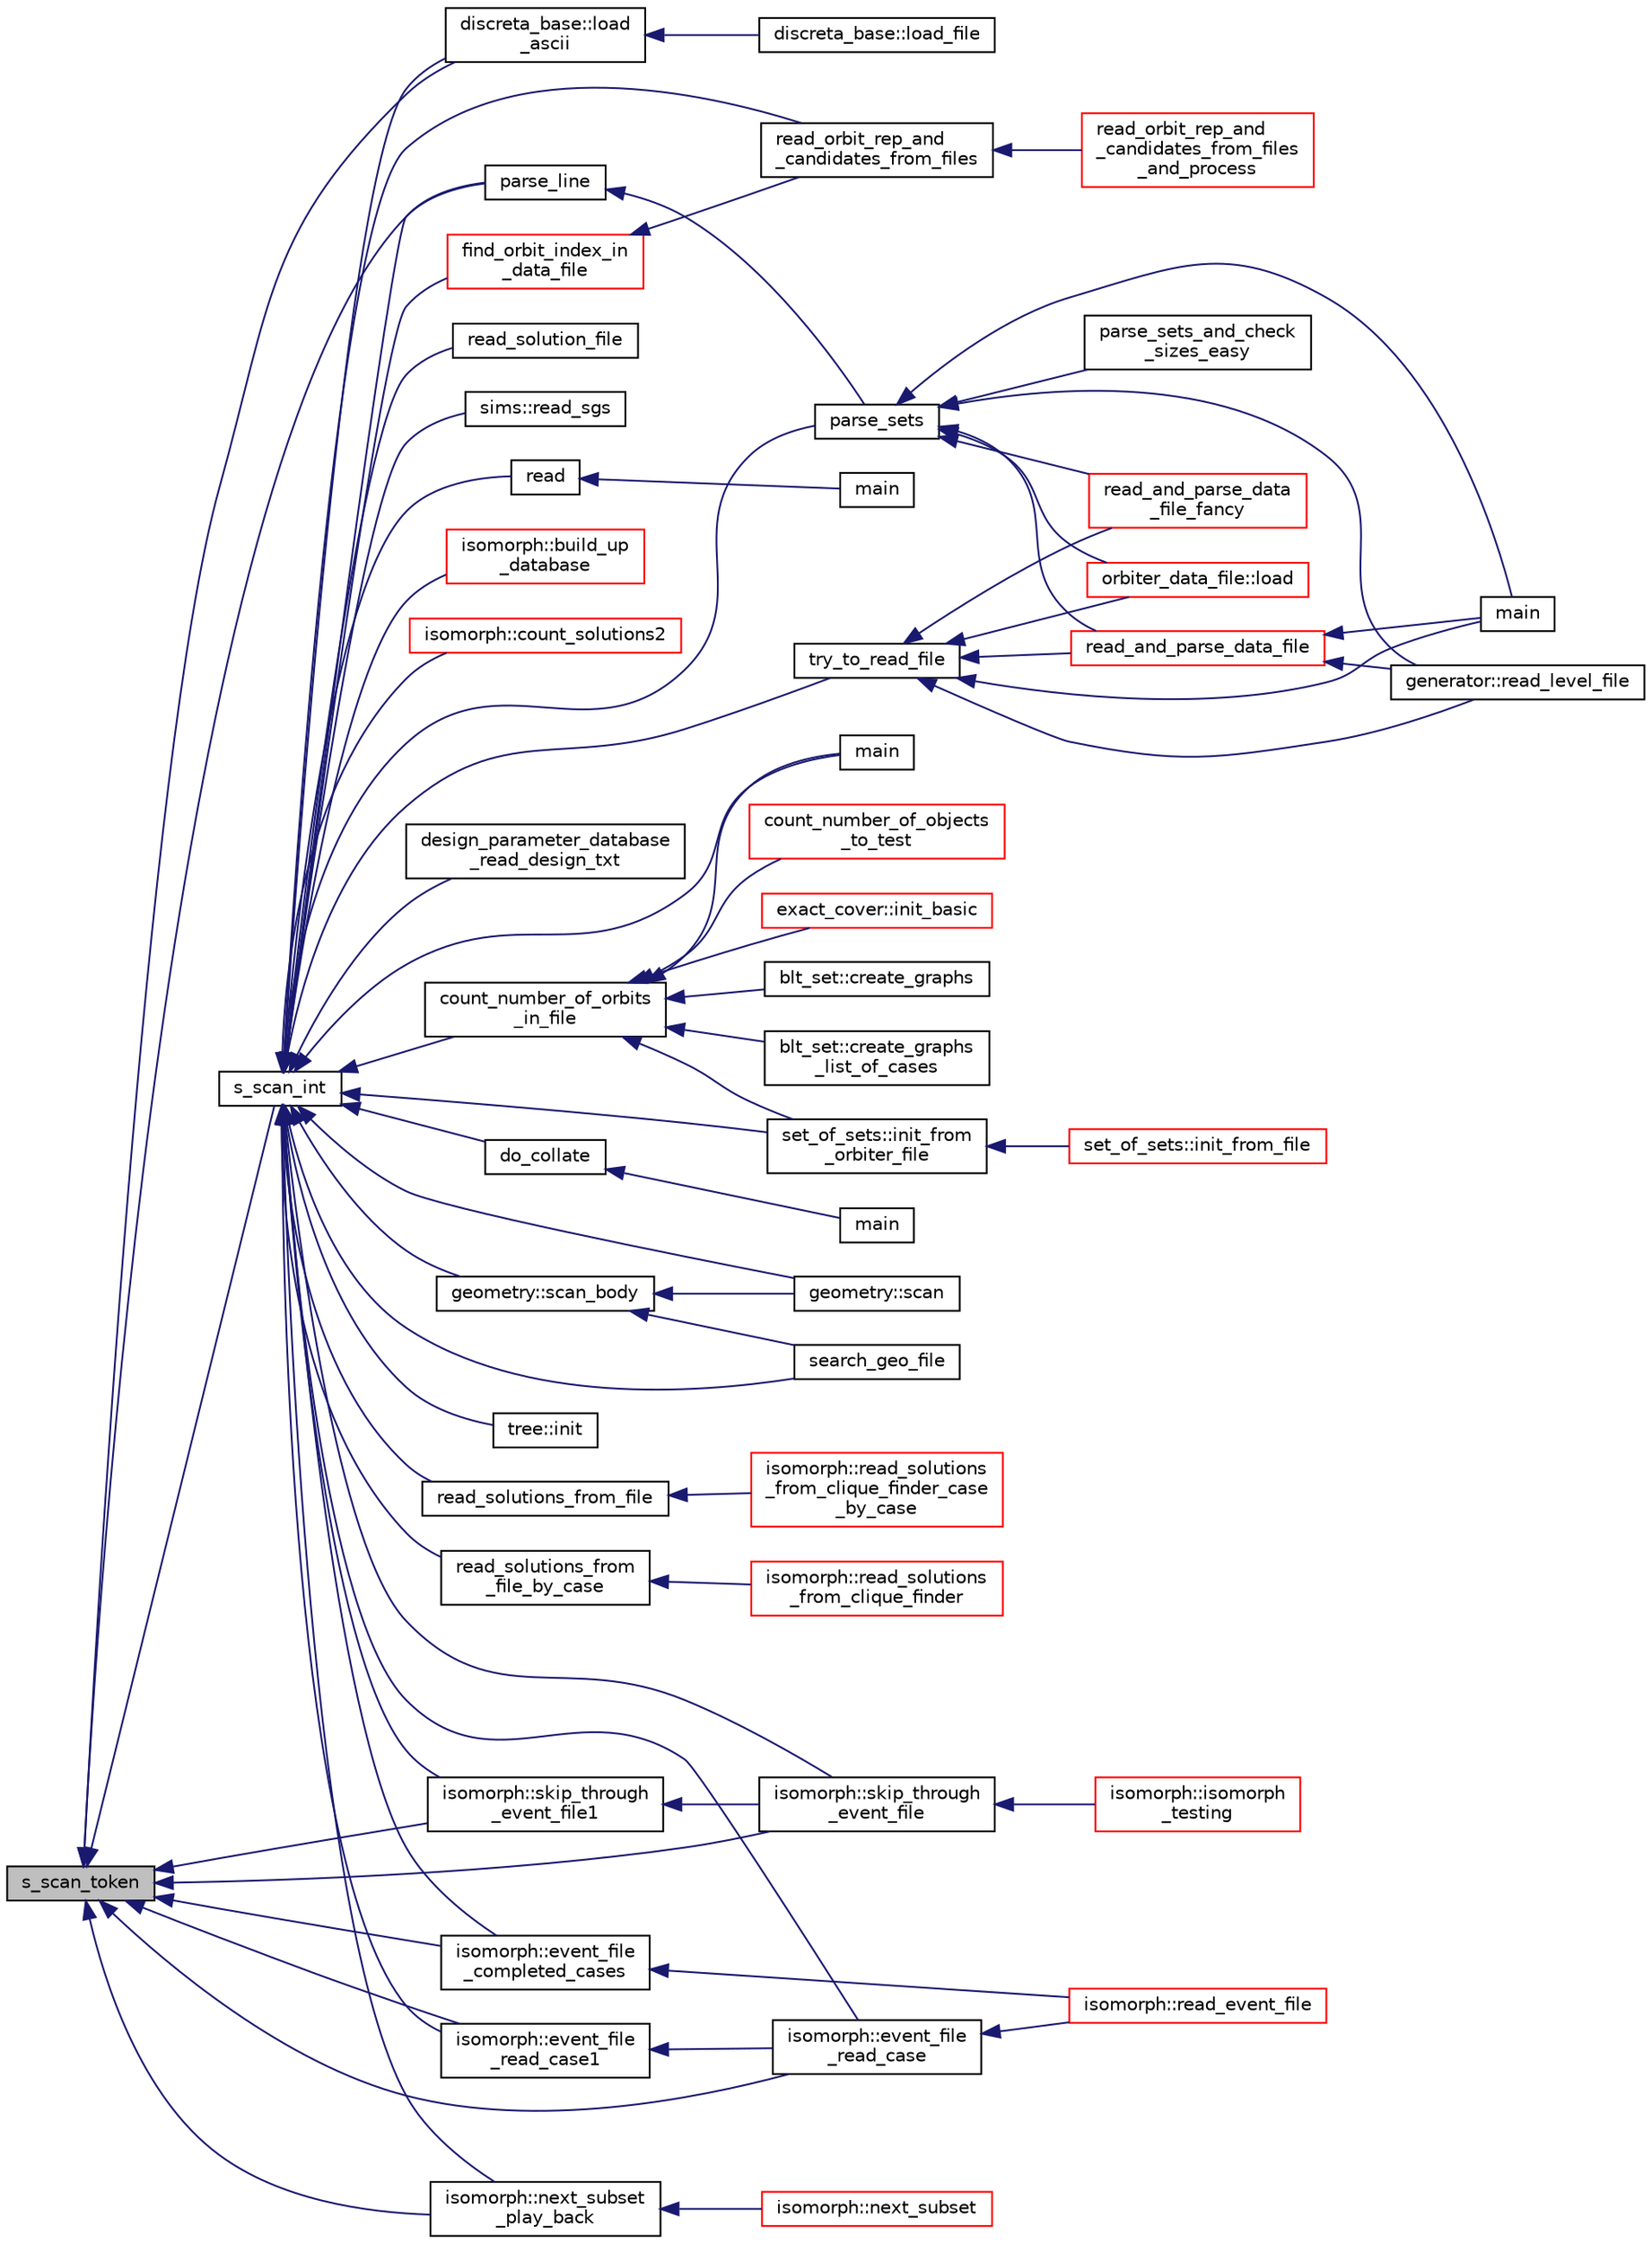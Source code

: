 digraph "s_scan_token"
{
  edge [fontname="Helvetica",fontsize="10",labelfontname="Helvetica",labelfontsize="10"];
  node [fontname="Helvetica",fontsize="10",shape=record];
  rankdir="LR";
  Node7536 [label="s_scan_token",height=0.2,width=0.4,color="black", fillcolor="grey75", style="filled", fontcolor="black"];
  Node7536 -> Node7537 [dir="back",color="midnightblue",fontsize="10",style="solid",fontname="Helvetica"];
  Node7537 [label="discreta_base::load\l_ascii",height=0.2,width=0.4,color="black", fillcolor="white", style="filled",URL="$d7/d71/classdiscreta__base.html#a48d7769e2b58ee14dca23bff7bb24fc4"];
  Node7537 -> Node7538 [dir="back",color="midnightblue",fontsize="10",style="solid",fontname="Helvetica"];
  Node7538 [label="discreta_base::load_file",height=0.2,width=0.4,color="black", fillcolor="white", style="filled",URL="$d7/d71/classdiscreta__base.html#a73a86b4ef5ef9305667b05003ea1b32e"];
  Node7536 -> Node7539 [dir="back",color="midnightblue",fontsize="10",style="solid",fontname="Helvetica"];
  Node7539 [label="s_scan_int",height=0.2,width=0.4,color="black", fillcolor="white", style="filled",URL="$d4/d74/util_8_c.html#ab43cab8ae063700a2fc82113b69eea5f"];
  Node7539 -> Node7540 [dir="back",color="midnightblue",fontsize="10",style="solid",fontname="Helvetica"];
  Node7540 [label="read",height=0.2,width=0.4,color="black", fillcolor="white", style="filled",URL="$d6/d90/costas_8_c.html#acc0ad4ae49a21a58400e5082ae6bbff3"];
  Node7540 -> Node7541 [dir="back",color="midnightblue",fontsize="10",style="solid",fontname="Helvetica"];
  Node7541 [label="main",height=0.2,width=0.4,color="black", fillcolor="white", style="filled",URL="$d6/d90/costas_8_c.html#a3c04138a5bfe5d72780bb7e82a18e627"];
  Node7539 -> Node7542 [dir="back",color="midnightblue",fontsize="10",style="solid",fontname="Helvetica"];
  Node7542 [label="design_parameter_database\l_read_design_txt",height=0.2,width=0.4,color="black", fillcolor="white", style="filled",URL="$d9/d60/discreta_8h.html#ac12f39c2d57b543c801c36d26f237ac7"];
  Node7539 -> Node7543 [dir="back",color="midnightblue",fontsize="10",style="solid",fontname="Helvetica"];
  Node7543 [label="main",height=0.2,width=0.4,color="black", fillcolor="white", style="filled",URL="$d7/d29/process___p_g_8_c.html#a3c04138a5bfe5d72780bb7e82a18e627"];
  Node7539 -> Node7544 [dir="back",color="midnightblue",fontsize="10",style="solid",fontname="Helvetica"];
  Node7544 [label="do_collate",height=0.2,width=0.4,color="black", fillcolor="white", style="filled",URL="$da/d84/scheduler_8_c.html#a25c4e69df3d752c2cee61cc00db89a9c"];
  Node7544 -> Node7545 [dir="back",color="midnightblue",fontsize="10",style="solid",fontname="Helvetica"];
  Node7545 [label="main",height=0.2,width=0.4,color="black", fillcolor="white", style="filled",URL="$da/d84/scheduler_8_c.html#a3c04138a5bfe5d72780bb7e82a18e627"];
  Node7539 -> Node7537 [dir="back",color="midnightblue",fontsize="10",style="solid",fontname="Helvetica"];
  Node7539 -> Node7546 [dir="back",color="midnightblue",fontsize="10",style="solid",fontname="Helvetica"];
  Node7546 [label="geometry::scan",height=0.2,width=0.4,color="black", fillcolor="white", style="filled",URL="$da/d44/classgeometry.html#ac6f757d1a8855800d3da3fa1e83e812d"];
  Node7539 -> Node7547 [dir="back",color="midnightblue",fontsize="10",style="solid",fontname="Helvetica"];
  Node7547 [label="geometry::scan_body",height=0.2,width=0.4,color="black", fillcolor="white", style="filled",URL="$da/d44/classgeometry.html#a71bc2e3a3f4ca02e8518ab5518a4e0df"];
  Node7547 -> Node7546 [dir="back",color="midnightblue",fontsize="10",style="solid",fontname="Helvetica"];
  Node7547 -> Node7548 [dir="back",color="midnightblue",fontsize="10",style="solid",fontname="Helvetica"];
  Node7548 [label="search_geo_file",height=0.2,width=0.4,color="black", fillcolor="white", style="filled",URL="$d6/d4a/geometry_8_c.html#a11af609febe3a9db20d8236af36928c5"];
  Node7539 -> Node7548 [dir="back",color="midnightblue",fontsize="10",style="solid",fontname="Helvetica"];
  Node7539 -> Node7549 [dir="back",color="midnightblue",fontsize="10",style="solid",fontname="Helvetica"];
  Node7549 [label="set_of_sets::init_from\l_orbiter_file",height=0.2,width=0.4,color="black", fillcolor="white", style="filled",URL="$da/dd6/classset__of__sets.html#a0659335f54a3b9109b4986483b53470b"];
  Node7549 -> Node7550 [dir="back",color="midnightblue",fontsize="10",style="solid",fontname="Helvetica"];
  Node7550 [label="set_of_sets::init_from_file",height=0.2,width=0.4,color="red", fillcolor="white", style="filled",URL="$da/dd6/classset__of__sets.html#af1a1e4d1f577a86ff3a89b70d0f08f16"];
  Node7539 -> Node7555 [dir="back",color="midnightblue",fontsize="10",style="solid",fontname="Helvetica"];
  Node7555 [label="tree::init",height=0.2,width=0.4,color="black", fillcolor="white", style="filled",URL="$d4/d4d/classtree.html#ab4ab2c30e56a517dd960e5d5af2038ca"];
  Node7539 -> Node7556 [dir="back",color="midnightblue",fontsize="10",style="solid",fontname="Helvetica"];
  Node7556 [label="parse_sets",height=0.2,width=0.4,color="black", fillcolor="white", style="filled",URL="$d4/d74/util_8_c.html#a1612628db54b7daaa67b440f2343b240"];
  Node7556 -> Node7557 [dir="back",color="midnightblue",fontsize="10",style="solid",fontname="Helvetica"];
  Node7557 [label="main",height=0.2,width=0.4,color="black", fillcolor="white", style="filled",URL="$df/df4/collect_8_c.html#a3c04138a5bfe5d72780bb7e82a18e627"];
  Node7556 -> Node7558 [dir="back",color="midnightblue",fontsize="10",style="solid",fontname="Helvetica"];
  Node7558 [label="orbiter_data_file::load",height=0.2,width=0.4,color="red", fillcolor="white", style="filled",URL="$dc/dde/classorbiter__data__file.html#a5296d660c596cd3fce81a8f2d26d7d7f"];
  Node7556 -> Node7560 [dir="back",color="midnightblue",fontsize="10",style="solid",fontname="Helvetica"];
  Node7560 [label="read_and_parse_data_file",height=0.2,width=0.4,color="red", fillcolor="white", style="filled",URL="$d4/d74/util_8_c.html#aa4d6668fcc58f40de7a3b75adf1e8af0"];
  Node7560 -> Node7557 [dir="back",color="midnightblue",fontsize="10",style="solid",fontname="Helvetica"];
  Node7560 -> Node7563 [dir="back",color="midnightblue",fontsize="10",style="solid",fontname="Helvetica"];
  Node7563 [label="generator::read_level_file",height=0.2,width=0.4,color="black", fillcolor="white", style="filled",URL="$d7/d73/classgenerator.html#a2f706a252cb52357a8c214972a50c994"];
  Node7556 -> Node7564 [dir="back",color="midnightblue",fontsize="10",style="solid",fontname="Helvetica"];
  Node7564 [label="parse_sets_and_check\l_sizes_easy",height=0.2,width=0.4,color="black", fillcolor="white", style="filled",URL="$d4/d74/util_8_c.html#aa82fe570ec44150c6df25516dc8b78c1"];
  Node7556 -> Node7565 [dir="back",color="midnightblue",fontsize="10",style="solid",fontname="Helvetica"];
  Node7565 [label="read_and_parse_data\l_file_fancy",height=0.2,width=0.4,color="red", fillcolor="white", style="filled",URL="$d4/d74/util_8_c.html#aeb8585c8a2e92cfdfbe73d8995800de8"];
  Node7556 -> Node7563 [dir="back",color="midnightblue",fontsize="10",style="solid",fontname="Helvetica"];
  Node7539 -> Node7573 [dir="back",color="midnightblue",fontsize="10",style="solid",fontname="Helvetica"];
  Node7573 [label="parse_line",height=0.2,width=0.4,color="black", fillcolor="white", style="filled",URL="$d4/d74/util_8_c.html#a19b7001c6d761d06e3aa469ad260c9de"];
  Node7573 -> Node7556 [dir="back",color="midnightblue",fontsize="10",style="solid",fontname="Helvetica"];
  Node7539 -> Node7574 [dir="back",color="midnightblue",fontsize="10",style="solid",fontname="Helvetica"];
  Node7574 [label="count_number_of_orbits\l_in_file",height=0.2,width=0.4,color="black", fillcolor="white", style="filled",URL="$d4/d74/util_8_c.html#a03fc77fe7369425fbd18f3fa587f1af5"];
  Node7574 -> Node7575 [dir="back",color="midnightblue",fontsize="10",style="solid",fontname="Helvetica"];
  Node7575 [label="blt_set::create_graphs",height=0.2,width=0.4,color="black", fillcolor="white", style="filled",URL="$d1/d3d/classblt__set.html#a3f1d4a8ed15875c47b327949f26a4533"];
  Node7574 -> Node7576 [dir="back",color="midnightblue",fontsize="10",style="solid",fontname="Helvetica"];
  Node7576 [label="blt_set::create_graphs\l_list_of_cases",height=0.2,width=0.4,color="black", fillcolor="white", style="filled",URL="$d1/d3d/classblt__set.html#a91ad531d4154bd887182dbd6121476f3"];
  Node7574 -> Node7543 [dir="back",color="midnightblue",fontsize="10",style="solid",fontname="Helvetica"];
  Node7574 -> Node7577 [dir="back",color="midnightblue",fontsize="10",style="solid",fontname="Helvetica"];
  Node7577 [label="count_number_of_objects\l_to_test",height=0.2,width=0.4,color="red", fillcolor="white", style="filled",URL="$d0/de6/projective__space__main_8_c.html#a923a4bce2e1f307455c3d7333ea2e419"];
  Node7574 -> Node7549 [dir="back",color="midnightblue",fontsize="10",style="solid",fontname="Helvetica"];
  Node7574 -> Node7578 [dir="back",color="midnightblue",fontsize="10",style="solid",fontname="Helvetica"];
  Node7578 [label="exact_cover::init_basic",height=0.2,width=0.4,color="red", fillcolor="white", style="filled",URL="$df/d94/classexact__cover.html#a188961cda99906946f33aea0bef3c6ce"];
  Node7539 -> Node7585 [dir="back",color="midnightblue",fontsize="10",style="solid",fontname="Helvetica"];
  Node7585 [label="try_to_read_file",height=0.2,width=0.4,color="black", fillcolor="white", style="filled",URL="$d4/d74/util_8_c.html#a1097b6ad7e39d3771b7e6a2fcb9326e9"];
  Node7585 -> Node7557 [dir="back",color="midnightblue",fontsize="10",style="solid",fontname="Helvetica"];
  Node7585 -> Node7558 [dir="back",color="midnightblue",fontsize="10",style="solid",fontname="Helvetica"];
  Node7585 -> Node7560 [dir="back",color="midnightblue",fontsize="10",style="solid",fontname="Helvetica"];
  Node7585 -> Node7565 [dir="back",color="midnightblue",fontsize="10",style="solid",fontname="Helvetica"];
  Node7585 -> Node7563 [dir="back",color="midnightblue",fontsize="10",style="solid",fontname="Helvetica"];
  Node7539 -> Node7586 [dir="back",color="midnightblue",fontsize="10",style="solid",fontname="Helvetica"];
  Node7586 [label="read_solutions_from_file",height=0.2,width=0.4,color="black", fillcolor="white", style="filled",URL="$d4/d74/util_8_c.html#a726805e3f54c37940c365598b47c26d6"];
  Node7586 -> Node7587 [dir="back",color="midnightblue",fontsize="10",style="solid",fontname="Helvetica"];
  Node7587 [label="isomorph::read_solutions\l_from_clique_finder_case\l_by_case",height=0.2,width=0.4,color="red", fillcolor="white", style="filled",URL="$d3/d5f/classisomorph.html#a65bc5ec528f741a1b01cdd606dfed579"];
  Node7539 -> Node7590 [dir="back",color="midnightblue",fontsize="10",style="solid",fontname="Helvetica"];
  Node7590 [label="read_solutions_from\l_file_by_case",height=0.2,width=0.4,color="black", fillcolor="white", style="filled",URL="$d4/d74/util_8_c.html#a0e4fdb84a9ae414bce77585fc34ace1f"];
  Node7590 -> Node7591 [dir="back",color="midnightblue",fontsize="10",style="solid",fontname="Helvetica"];
  Node7591 [label="isomorph::read_solutions\l_from_clique_finder",height=0.2,width=0.4,color="red", fillcolor="white", style="filled",URL="$d3/d5f/classisomorph.html#a14c4ac27b0d97d338e14ac0d183c5c64"];
  Node7539 -> Node7593 [dir="back",color="midnightblue",fontsize="10",style="solid",fontname="Helvetica"];
  Node7593 [label="read_solution_file",height=0.2,width=0.4,color="black", fillcolor="white", style="filled",URL="$d4/d74/util_8_c.html#aa19610d16546c01524a145fdb3f0daff"];
  Node7539 -> Node7594 [dir="back",color="midnightblue",fontsize="10",style="solid",fontname="Helvetica"];
  Node7594 [label="sims::read_sgs",height=0.2,width=0.4,color="black", fillcolor="white", style="filled",URL="$d9/df3/classsims.html#acc819864b418090e81b8a060cdc384df"];
  Node7539 -> Node7595 [dir="back",color="midnightblue",fontsize="10",style="solid",fontname="Helvetica"];
  Node7595 [label="read_orbit_rep_and\l_candidates_from_files",height=0.2,width=0.4,color="black", fillcolor="white", style="filled",URL="$d3/d35/snakes__and__ladders__global_8_c.html#ad582284e6f9858a4e5b4a68732169afc"];
  Node7595 -> Node7596 [dir="back",color="midnightblue",fontsize="10",style="solid",fontname="Helvetica"];
  Node7596 [label="read_orbit_rep_and\l_candidates_from_files\l_and_process",height=0.2,width=0.4,color="red", fillcolor="white", style="filled",URL="$d3/d35/snakes__and__ladders__global_8_c.html#ae0699dce825e1542730bc5ca5ff41cf9"];
  Node7539 -> Node7598 [dir="back",color="midnightblue",fontsize="10",style="solid",fontname="Helvetica"];
  Node7598 [label="find_orbit_index_in\l_data_file",height=0.2,width=0.4,color="red", fillcolor="white", style="filled",URL="$d3/d35/snakes__and__ladders__global_8_c.html#ade7ec44ac41bc4827f96181b57c6fa27"];
  Node7598 -> Node7595 [dir="back",color="midnightblue",fontsize="10",style="solid",fontname="Helvetica"];
  Node7539 -> Node7602 [dir="back",color="midnightblue",fontsize="10",style="solid",fontname="Helvetica"];
  Node7602 [label="isomorph::build_up\l_database",height=0.2,width=0.4,color="red", fillcolor="white", style="filled",URL="$d3/d5f/classisomorph.html#a40bea8f733a5855879f927fc73324384"];
  Node7539 -> Node7607 [dir="back",color="midnightblue",fontsize="10",style="solid",fontname="Helvetica"];
  Node7607 [label="isomorph::count_solutions2",height=0.2,width=0.4,color="red", fillcolor="white", style="filled",URL="$d3/d5f/classisomorph.html#af4188dae2ed875b1e5ba95ee8b3624aa"];
  Node7539 -> Node7609 [dir="back",color="midnightblue",fontsize="10",style="solid",fontname="Helvetica"];
  Node7609 [label="isomorph::skip_through\l_event_file",height=0.2,width=0.4,color="black", fillcolor="white", style="filled",URL="$d3/d5f/classisomorph.html#acdf47597968e29ce30e6b14c19660757"];
  Node7609 -> Node7610 [dir="back",color="midnightblue",fontsize="10",style="solid",fontname="Helvetica"];
  Node7610 [label="isomorph::isomorph\l_testing",height=0.2,width=0.4,color="red", fillcolor="white", style="filled",URL="$d3/d5f/classisomorph.html#ad7945ec94ba0ba16953482edfaa4da6e"];
  Node7539 -> Node7612 [dir="back",color="midnightblue",fontsize="10",style="solid",fontname="Helvetica"];
  Node7612 [label="isomorph::skip_through\l_event_file1",height=0.2,width=0.4,color="black", fillcolor="white", style="filled",URL="$d3/d5f/classisomorph.html#ae8eaba3902c3e32c9f15f9288cb576c7"];
  Node7612 -> Node7609 [dir="back",color="midnightblue",fontsize="10",style="solid",fontname="Helvetica"];
  Node7539 -> Node7613 [dir="back",color="midnightblue",fontsize="10",style="solid",fontname="Helvetica"];
  Node7613 [label="isomorph::event_file\l_completed_cases",height=0.2,width=0.4,color="black", fillcolor="white", style="filled",URL="$d3/d5f/classisomorph.html#a2bb9a84e0b53e2eef9066d8faaab82b0"];
  Node7613 -> Node7614 [dir="back",color="midnightblue",fontsize="10",style="solid",fontname="Helvetica"];
  Node7614 [label="isomorph::read_event_file",height=0.2,width=0.4,color="red", fillcolor="white", style="filled",URL="$d3/d5f/classisomorph.html#a1dd2cbd2f5012b30f0d4bddf6f8cad2f"];
  Node7539 -> Node7616 [dir="back",color="midnightblue",fontsize="10",style="solid",fontname="Helvetica"];
  Node7616 [label="isomorph::event_file\l_read_case",height=0.2,width=0.4,color="black", fillcolor="white", style="filled",URL="$d3/d5f/classisomorph.html#a9f56fe81a94a092bf96e615864efa029"];
  Node7616 -> Node7614 [dir="back",color="midnightblue",fontsize="10",style="solid",fontname="Helvetica"];
  Node7539 -> Node7617 [dir="back",color="midnightblue",fontsize="10",style="solid",fontname="Helvetica"];
  Node7617 [label="isomorph::event_file\l_read_case1",height=0.2,width=0.4,color="black", fillcolor="white", style="filled",URL="$d3/d5f/classisomorph.html#ae4ccebb7facad90b52c21e06d4454587"];
  Node7617 -> Node7616 [dir="back",color="midnightblue",fontsize="10",style="solid",fontname="Helvetica"];
  Node7539 -> Node7618 [dir="back",color="midnightblue",fontsize="10",style="solid",fontname="Helvetica"];
  Node7618 [label="isomorph::next_subset\l_play_back",height=0.2,width=0.4,color="black", fillcolor="white", style="filled",URL="$d3/d5f/classisomorph.html#afd05a10153c30593750a6ca7812682d2"];
  Node7618 -> Node7619 [dir="back",color="midnightblue",fontsize="10",style="solid",fontname="Helvetica"];
  Node7619 [label="isomorph::next_subset",height=0.2,width=0.4,color="red", fillcolor="white", style="filled",URL="$d3/d5f/classisomorph.html#a9e5876d214f75b10f9b301115ed80002"];
  Node7536 -> Node7573 [dir="back",color="midnightblue",fontsize="10",style="solid",fontname="Helvetica"];
  Node7536 -> Node7609 [dir="back",color="midnightblue",fontsize="10",style="solid",fontname="Helvetica"];
  Node7536 -> Node7612 [dir="back",color="midnightblue",fontsize="10",style="solid",fontname="Helvetica"];
  Node7536 -> Node7613 [dir="back",color="midnightblue",fontsize="10",style="solid",fontname="Helvetica"];
  Node7536 -> Node7616 [dir="back",color="midnightblue",fontsize="10",style="solid",fontname="Helvetica"];
  Node7536 -> Node7617 [dir="back",color="midnightblue",fontsize="10",style="solid",fontname="Helvetica"];
  Node7536 -> Node7618 [dir="back",color="midnightblue",fontsize="10",style="solid",fontname="Helvetica"];
}
